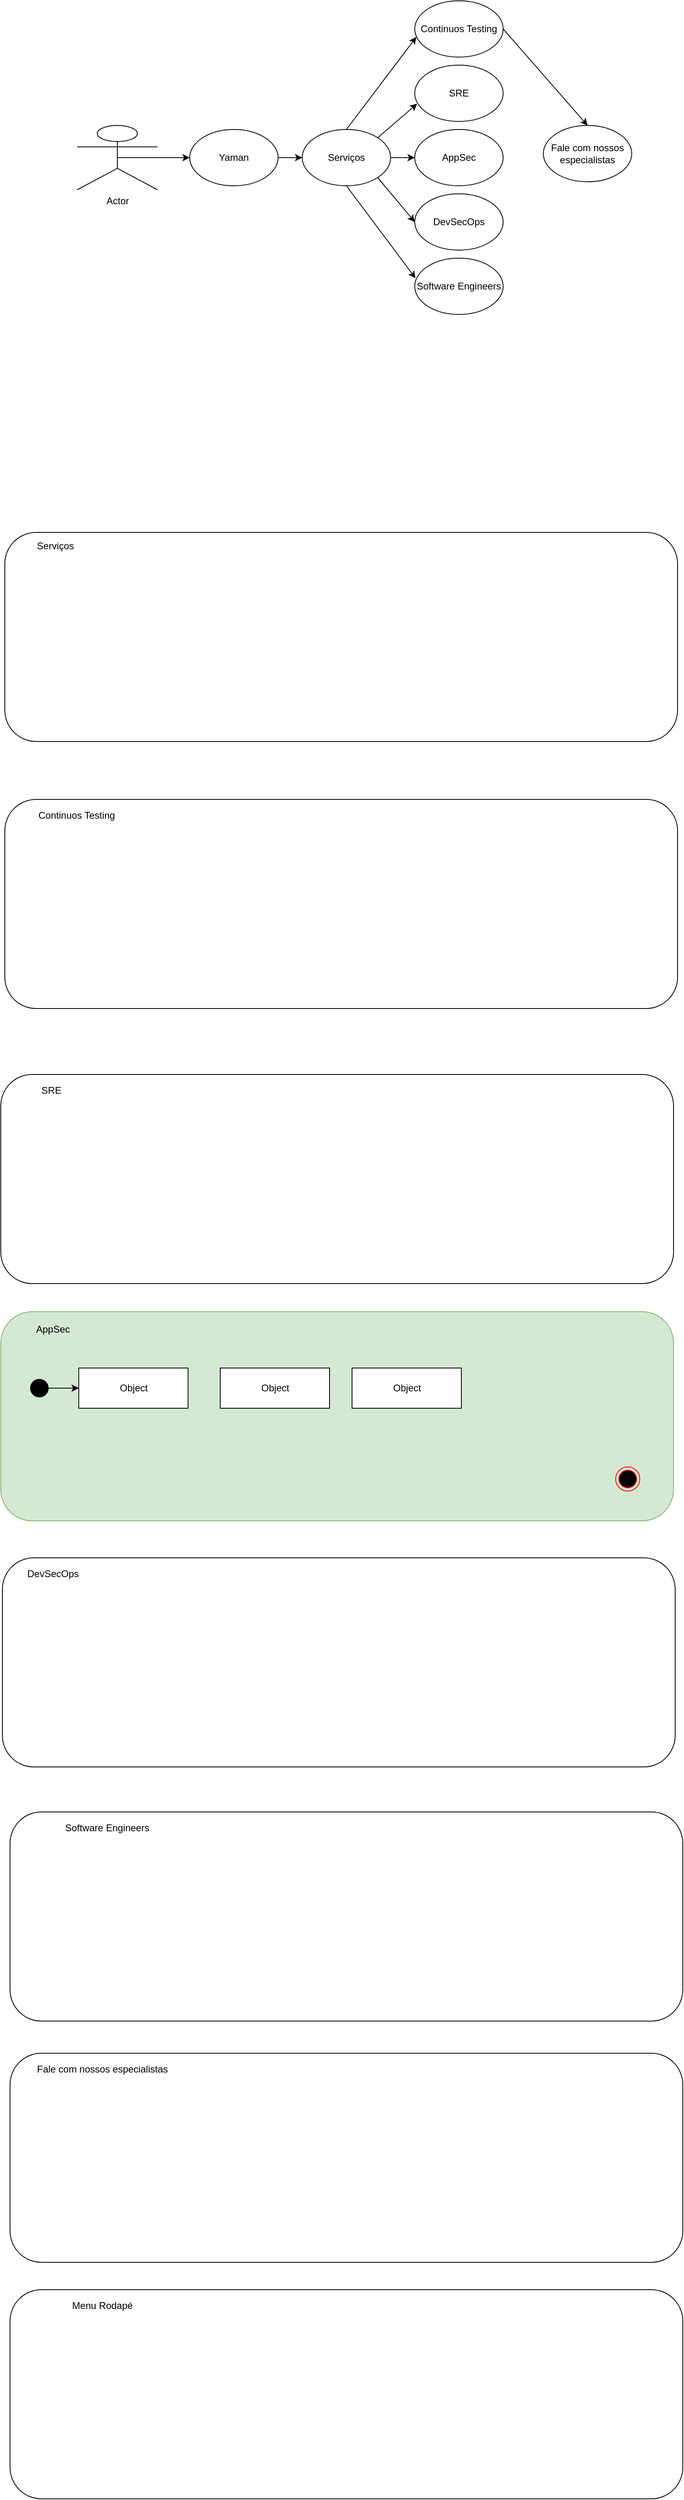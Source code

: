 <mxfile version="14.5.0" type="github">
  <diagram id="YpkhJxXbhVLvgbfbjZGf" name="Page-1">
    <mxGraphModel dx="852" dy="473" grid="0" gridSize="10" guides="1" tooltips="1" connect="1" arrows="1" fold="1" page="1" pageScale="1" pageWidth="1654" pageHeight="1169" math="0" shadow="0">
      <root>
        <mxCell id="0" />
        <mxCell id="1" parent="0" />
        <mxCell id="ihm3AJdE8n84Boce-SHu-13" style="edgeStyle=none;rounded=0;orthogonalLoop=1;jettySize=auto;html=1;exitX=0.5;exitY=0.5;exitDx=0;exitDy=0;exitPerimeter=0;entryX=0;entryY=0.5;entryDx=0;entryDy=0;" edge="1" parent="1" source="ihm3AJdE8n84Boce-SHu-1" target="ihm3AJdE8n84Boce-SHu-2">
          <mxGeometry relative="1" as="geometry" />
        </mxCell>
        <mxCell id="ihm3AJdE8n84Boce-SHu-1" value="Actor" style="shape=umlActor;verticalLabelPosition=bottom;verticalAlign=top;html=1;outlineConnect=0;" vertex="1" parent="1">
          <mxGeometry x="110" y="155" width="100" height="80" as="geometry" />
        </mxCell>
        <mxCell id="ihm3AJdE8n84Boce-SHu-14" style="edgeStyle=none;rounded=0;orthogonalLoop=1;jettySize=auto;html=1;exitX=1;exitY=0.5;exitDx=0;exitDy=0;entryX=0;entryY=0.5;entryDx=0;entryDy=0;" edge="1" parent="1" source="ihm3AJdE8n84Boce-SHu-2" target="ihm3AJdE8n84Boce-SHu-3">
          <mxGeometry relative="1" as="geometry" />
        </mxCell>
        <mxCell id="ihm3AJdE8n84Boce-SHu-2" value="Yaman" style="ellipse;whiteSpace=wrap;html=1;" vertex="1" parent="1">
          <mxGeometry x="250" y="160" width="110" height="70" as="geometry" />
        </mxCell>
        <mxCell id="ihm3AJdE8n84Boce-SHu-15" style="edgeStyle=none;rounded=0;orthogonalLoop=1;jettySize=auto;html=1;exitX=0.5;exitY=0;exitDx=0;exitDy=0;entryX=0.018;entryY=0.643;entryDx=0;entryDy=0;entryPerimeter=0;" edge="1" parent="1" source="ihm3AJdE8n84Boce-SHu-3" target="ihm3AJdE8n84Boce-SHu-4">
          <mxGeometry relative="1" as="geometry" />
        </mxCell>
        <mxCell id="ihm3AJdE8n84Boce-SHu-16" style="edgeStyle=none;rounded=0;orthogonalLoop=1;jettySize=auto;html=1;exitX=1;exitY=0;exitDx=0;exitDy=0;entryX=0.027;entryY=0.686;entryDx=0;entryDy=0;entryPerimeter=0;" edge="1" parent="1" source="ihm3AJdE8n84Boce-SHu-3" target="ihm3AJdE8n84Boce-SHu-5">
          <mxGeometry relative="1" as="geometry" />
        </mxCell>
        <mxCell id="ihm3AJdE8n84Boce-SHu-17" style="edgeStyle=none;rounded=0;orthogonalLoop=1;jettySize=auto;html=1;exitX=1;exitY=0.5;exitDx=0;exitDy=0;entryX=0;entryY=0.5;entryDx=0;entryDy=0;" edge="1" parent="1" source="ihm3AJdE8n84Boce-SHu-3" target="ihm3AJdE8n84Boce-SHu-6">
          <mxGeometry relative="1" as="geometry" />
        </mxCell>
        <mxCell id="ihm3AJdE8n84Boce-SHu-20" style="edgeStyle=none;rounded=0;orthogonalLoop=1;jettySize=auto;html=1;exitX=1;exitY=1;exitDx=0;exitDy=0;entryX=0;entryY=0.5;entryDx=0;entryDy=0;" edge="1" parent="1" source="ihm3AJdE8n84Boce-SHu-3" target="ihm3AJdE8n84Boce-SHu-8">
          <mxGeometry relative="1" as="geometry" />
        </mxCell>
        <mxCell id="ihm3AJdE8n84Boce-SHu-21" style="edgeStyle=none;rounded=0;orthogonalLoop=1;jettySize=auto;html=1;exitX=0.5;exitY=1;exitDx=0;exitDy=0;entryX=0.009;entryY=0.357;entryDx=0;entryDy=0;entryPerimeter=0;" edge="1" parent="1" source="ihm3AJdE8n84Boce-SHu-3" target="ihm3AJdE8n84Boce-SHu-9">
          <mxGeometry relative="1" as="geometry" />
        </mxCell>
        <mxCell id="ihm3AJdE8n84Boce-SHu-3" value="Serviços" style="ellipse;whiteSpace=wrap;html=1;" vertex="1" parent="1">
          <mxGeometry x="390" y="160" width="110" height="70" as="geometry" />
        </mxCell>
        <mxCell id="ihm3AJdE8n84Boce-SHu-19" style="edgeStyle=none;rounded=0;orthogonalLoop=1;jettySize=auto;html=1;exitX=1;exitY=0.5;exitDx=0;exitDy=0;entryX=0.5;entryY=0;entryDx=0;entryDy=0;" edge="1" parent="1" source="ihm3AJdE8n84Boce-SHu-4" target="ihm3AJdE8n84Boce-SHu-12">
          <mxGeometry relative="1" as="geometry" />
        </mxCell>
        <mxCell id="ihm3AJdE8n84Boce-SHu-4" value="Continuos Testing" style="ellipse;whiteSpace=wrap;html=1;" vertex="1" parent="1">
          <mxGeometry x="530" width="110" height="70" as="geometry" />
        </mxCell>
        <mxCell id="ihm3AJdE8n84Boce-SHu-5" value="SRE" style="ellipse;whiteSpace=wrap;html=1;" vertex="1" parent="1">
          <mxGeometry x="530" y="80" width="110" height="70" as="geometry" />
        </mxCell>
        <mxCell id="ihm3AJdE8n84Boce-SHu-6" value="AppSec" style="ellipse;whiteSpace=wrap;html=1;" vertex="1" parent="1">
          <mxGeometry x="530" y="160" width="110" height="70" as="geometry" />
        </mxCell>
        <mxCell id="ihm3AJdE8n84Boce-SHu-8" value="DevSecOps" style="ellipse;whiteSpace=wrap;html=1;" vertex="1" parent="1">
          <mxGeometry x="530" y="240" width="110" height="70" as="geometry" />
        </mxCell>
        <mxCell id="ihm3AJdE8n84Boce-SHu-9" value="Software Engineers" style="ellipse;whiteSpace=wrap;html=1;" vertex="1" parent="1">
          <mxGeometry x="530" y="320" width="110" height="70" as="geometry" />
        </mxCell>
        <mxCell id="ihm3AJdE8n84Boce-SHu-12" value="Fale com nossos especialistas" style="ellipse;whiteSpace=wrap;html=1;" vertex="1" parent="1">
          <mxGeometry x="690" y="155" width="110" height="70" as="geometry" />
        </mxCell>
        <mxCell id="ihm3AJdE8n84Boce-SHu-23" value="" style="rounded=1;whiteSpace=wrap;html=1;" vertex="1" parent="1">
          <mxGeometry x="20" y="993" width="837" height="260" as="geometry" />
        </mxCell>
        <mxCell id="ihm3AJdE8n84Boce-SHu-24" value="Continuos Testing" style="text;html=1;strokeColor=none;fillColor=none;align=center;verticalAlign=middle;whiteSpace=wrap;rounded=0;" vertex="1" parent="1">
          <mxGeometry x="51" y="1003" width="117" height="20" as="geometry" />
        </mxCell>
        <mxCell id="ihm3AJdE8n84Boce-SHu-25" value="" style="rounded=1;whiteSpace=wrap;html=1;" vertex="1" parent="1">
          <mxGeometry x="20" y="661" width="837" height="260" as="geometry" />
        </mxCell>
        <mxCell id="ihm3AJdE8n84Boce-SHu-26" value="Serviços" style="text;html=1;strokeColor=none;fillColor=none;align=center;verticalAlign=middle;whiteSpace=wrap;rounded=0;" vertex="1" parent="1">
          <mxGeometry x="51" y="668" width="64" height="20" as="geometry" />
        </mxCell>
        <mxCell id="ihm3AJdE8n84Boce-SHu-27" value="" style="rounded=1;whiteSpace=wrap;html=1;" vertex="1" parent="1">
          <mxGeometry x="15" y="1335" width="837" height="260" as="geometry" />
        </mxCell>
        <mxCell id="ihm3AJdE8n84Boce-SHu-28" value="SRE" style="text;html=1;strokeColor=none;fillColor=none;align=center;verticalAlign=middle;whiteSpace=wrap;rounded=0;" vertex="1" parent="1">
          <mxGeometry x="46" y="1345" width="64" height="20" as="geometry" />
        </mxCell>
        <mxCell id="ihm3AJdE8n84Boce-SHu-33" value="" style="rounded=1;whiteSpace=wrap;html=1;fillColor=#d5e8d4;strokeColor=#82b366;" vertex="1" parent="1">
          <mxGeometry x="15" y="1630" width="837" height="260" as="geometry" />
        </mxCell>
        <mxCell id="ihm3AJdE8n84Boce-SHu-34" value="AppSec" style="text;html=1;strokeColor=none;fillColor=none;align=center;verticalAlign=middle;whiteSpace=wrap;rounded=0;" vertex="1" parent="1">
          <mxGeometry x="48" y="1642" width="64" height="20" as="geometry" />
        </mxCell>
        <mxCell id="ihm3AJdE8n84Boce-SHu-35" value="" style="rounded=1;whiteSpace=wrap;html=1;" vertex="1" parent="1">
          <mxGeometry x="17" y="1936" width="837" height="260" as="geometry" />
        </mxCell>
        <mxCell id="ihm3AJdE8n84Boce-SHu-36" value="DevSecOps" style="text;html=1;strokeColor=none;fillColor=none;align=center;verticalAlign=middle;whiteSpace=wrap;rounded=0;" vertex="1" parent="1">
          <mxGeometry x="48" y="1946" width="64" height="20" as="geometry" />
        </mxCell>
        <mxCell id="ihm3AJdE8n84Boce-SHu-37" value="" style="rounded=1;whiteSpace=wrap;html=1;" vertex="1" parent="1">
          <mxGeometry x="26.5" y="2252" width="837" height="260" as="geometry" />
        </mxCell>
        <mxCell id="ihm3AJdE8n84Boce-SHu-38" value="Software Engineers" style="text;html=1;strokeColor=none;fillColor=none;align=center;verticalAlign=middle;whiteSpace=wrap;rounded=0;" vertex="1" parent="1">
          <mxGeometry x="57.5" y="2262" width="178.5" height="20" as="geometry" />
        </mxCell>
        <mxCell id="ihm3AJdE8n84Boce-SHu-39" value="" style="rounded=1;whiteSpace=wrap;html=1;" vertex="1" parent="1">
          <mxGeometry x="26.5" y="2552" width="837" height="260" as="geometry" />
        </mxCell>
        <mxCell id="ihm3AJdE8n84Boce-SHu-40" value="Fale com nossos especialistas" style="text;html=1;strokeColor=none;fillColor=none;align=center;verticalAlign=middle;whiteSpace=wrap;rounded=0;" vertex="1" parent="1">
          <mxGeometry x="57.5" y="2562" width="166.5" height="20" as="geometry" />
        </mxCell>
        <mxCell id="ihm3AJdE8n84Boce-SHu-41" value="" style="rounded=1;whiteSpace=wrap;html=1;" vertex="1" parent="1">
          <mxGeometry x="26.5" y="2846" width="837" height="260" as="geometry" />
        </mxCell>
        <mxCell id="ihm3AJdE8n84Boce-SHu-42" value="Menu Rodapé" style="text;html=1;strokeColor=none;fillColor=none;align=center;verticalAlign=middle;whiteSpace=wrap;rounded=0;" vertex="1" parent="1">
          <mxGeometry x="57.5" y="2856" width="166.5" height="20" as="geometry" />
        </mxCell>
        <mxCell id="ihm3AJdE8n84Boce-SHu-50" style="edgeStyle=none;rounded=0;orthogonalLoop=1;jettySize=auto;html=1;startArrow=none;startFill=0;strokeColor=#000000;" edge="1" parent="1" target="ihm3AJdE8n84Boce-SHu-47">
          <mxGeometry relative="1" as="geometry">
            <mxPoint x="71" y="1725" as="sourcePoint" />
          </mxGeometry>
        </mxCell>
        <mxCell id="ihm3AJdE8n84Boce-SHu-43" value="" style="ellipse;html=1;shape=startState;fillColor=#000000;" vertex="1" parent="1">
          <mxGeometry x="48" y="1710" width="30" height="30" as="geometry" />
        </mxCell>
        <mxCell id="ihm3AJdE8n84Boce-SHu-47" value="Object" style="html=1;strokeColor=#000000;" vertex="1" parent="1">
          <mxGeometry x="112" y="1700" width="136" height="50" as="geometry" />
        </mxCell>
        <mxCell id="ihm3AJdE8n84Boce-SHu-51" value="" style="ellipse;html=1;shape=endState;fillColor=#000000;strokeColor=#ff0000;" vertex="1" parent="1">
          <mxGeometry x="780" y="1823" width="30" height="30" as="geometry" />
        </mxCell>
        <mxCell id="ihm3AJdE8n84Boce-SHu-52" value="Object" style="html=1;strokeColor=#000000;" vertex="1" parent="1">
          <mxGeometry x="288" y="1700" width="136" height="50" as="geometry" />
        </mxCell>
        <mxCell id="ihm3AJdE8n84Boce-SHu-53" value="Object" style="html=1;strokeColor=#000000;" vertex="1" parent="1">
          <mxGeometry x="452" y="1700" width="136" height="50" as="geometry" />
        </mxCell>
      </root>
    </mxGraphModel>
  </diagram>
</mxfile>
